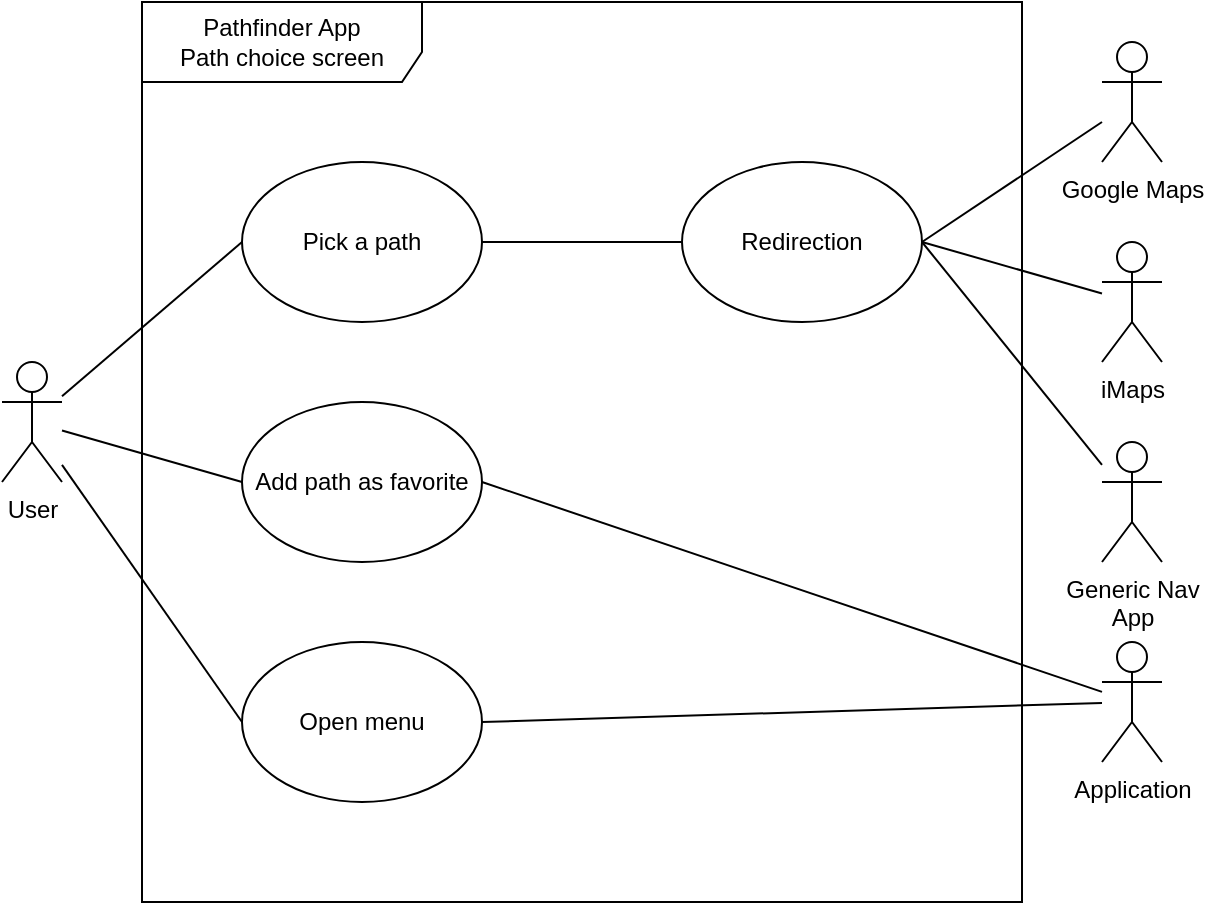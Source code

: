 <mxfile version="20.3.0" type="device"><diagram id="7dqODV7IiKMz9Cy7kgi3" name="Page-1"><mxGraphModel dx="2522" dy="857" grid="1" gridSize="10" guides="1" tooltips="1" connect="1" arrows="1" fold="1" page="1" pageScale="1" pageWidth="1100" pageHeight="850" math="0" shadow="0"><root><mxCell id="0"/><mxCell id="1" parent="0"/><mxCell id="KXE_UqnRFjBk1JG5NTwC-1" value="Pathfinder App&lt;br&gt;Path choice screen" style="shape=umlFrame;whiteSpace=wrap;html=1;width=140;height=40;" vertex="1" parent="1"><mxGeometry x="-960" y="30" width="440" height="450" as="geometry"/></mxCell><mxCell id="KXE_UqnRFjBk1JG5NTwC-4" style="edgeStyle=none;rounded=0;orthogonalLoop=1;jettySize=auto;html=1;entryX=0;entryY=0.5;entryDx=0;entryDy=0;endArrow=none;endFill=0;" edge="1" parent="1" source="KXE_UqnRFjBk1JG5NTwC-5" target="KXE_UqnRFjBk1JG5NTwC-10"><mxGeometry relative="1" as="geometry"/></mxCell><mxCell id="KXE_UqnRFjBk1JG5NTwC-22" style="rounded=0;orthogonalLoop=1;jettySize=auto;html=1;entryX=0;entryY=0.5;entryDx=0;entryDy=0;endArrow=none;endFill=0;" edge="1" parent="1" source="KXE_UqnRFjBk1JG5NTwC-5" target="KXE_UqnRFjBk1JG5NTwC-20"><mxGeometry relative="1" as="geometry"/></mxCell><mxCell id="KXE_UqnRFjBk1JG5NTwC-24" style="edgeStyle=none;rounded=0;orthogonalLoop=1;jettySize=auto;html=1;entryX=0;entryY=0.5;entryDx=0;entryDy=0;endArrow=none;endFill=0;" edge="1" parent="1" source="KXE_UqnRFjBk1JG5NTwC-5" target="KXE_UqnRFjBk1JG5NTwC-23"><mxGeometry relative="1" as="geometry"/></mxCell><mxCell id="KXE_UqnRFjBk1JG5NTwC-5" value="User" style="shape=umlActor;verticalLabelPosition=bottom;verticalAlign=top;html=1;outlineConnect=0;" vertex="1" parent="1"><mxGeometry x="-1030" y="210" width="30" height="60" as="geometry"/></mxCell><mxCell id="KXE_UqnRFjBk1JG5NTwC-28" style="edgeStyle=none;rounded=0;orthogonalLoop=1;jettySize=auto;html=1;entryX=1;entryY=0.5;entryDx=0;entryDy=0;endArrow=none;endFill=0;" edge="1" parent="1" source="KXE_UqnRFjBk1JG5NTwC-8" target="KXE_UqnRFjBk1JG5NTwC-20"><mxGeometry relative="1" as="geometry"/></mxCell><mxCell id="KXE_UqnRFjBk1JG5NTwC-29" style="edgeStyle=none;rounded=0;orthogonalLoop=1;jettySize=auto;html=1;entryX=1;entryY=0.5;entryDx=0;entryDy=0;endArrow=none;endFill=0;" edge="1" parent="1" source="KXE_UqnRFjBk1JG5NTwC-8" target="KXE_UqnRFjBk1JG5NTwC-23"><mxGeometry relative="1" as="geometry"/></mxCell><mxCell id="KXE_UqnRFjBk1JG5NTwC-8" value="Application" style="shape=umlActor;verticalLabelPosition=bottom;verticalAlign=top;html=1;outlineConnect=0;fillColor=none;" vertex="1" parent="1"><mxGeometry x="-480" y="350" width="30" height="60" as="geometry"/></mxCell><mxCell id="KXE_UqnRFjBk1JG5NTwC-26" style="edgeStyle=none;rounded=0;orthogonalLoop=1;jettySize=auto;html=1;entryX=0;entryY=0.5;entryDx=0;entryDy=0;endArrow=none;endFill=0;" edge="1" parent="1" source="KXE_UqnRFjBk1JG5NTwC-10" target="KXE_UqnRFjBk1JG5NTwC-25"><mxGeometry relative="1" as="geometry"/></mxCell><mxCell id="KXE_UqnRFjBk1JG5NTwC-10" value="Pick a path" style="ellipse;whiteSpace=wrap;html=1;fillColor=none;" vertex="1" parent="1"><mxGeometry x="-910" y="110" width="120" height="80" as="geometry"/></mxCell><mxCell id="KXE_UqnRFjBk1JG5NTwC-20" value="Add path as favorite" style="ellipse;whiteSpace=wrap;html=1;fillColor=none;" vertex="1" parent="1"><mxGeometry x="-910" y="230" width="120" height="80" as="geometry"/></mxCell><mxCell id="KXE_UqnRFjBk1JG5NTwC-23" value="Open menu" style="ellipse;whiteSpace=wrap;html=1;fillColor=none;" vertex="1" parent="1"><mxGeometry x="-910" y="350" width="120" height="80" as="geometry"/></mxCell><mxCell id="KXE_UqnRFjBk1JG5NTwC-25" value="Redirection" style="ellipse;whiteSpace=wrap;html=1;fillColor=none;" vertex="1" parent="1"><mxGeometry x="-690" y="110" width="120" height="80" as="geometry"/></mxCell><mxCell id="KXE_UqnRFjBk1JG5NTwC-34" style="edgeStyle=none;rounded=0;orthogonalLoop=1;jettySize=auto;html=1;entryX=1;entryY=0.5;entryDx=0;entryDy=0;endArrow=none;endFill=0;" edge="1" parent="1" source="KXE_UqnRFjBk1JG5NTwC-30" target="KXE_UqnRFjBk1JG5NTwC-25"><mxGeometry relative="1" as="geometry"/></mxCell><mxCell id="KXE_UqnRFjBk1JG5NTwC-30" value="Google Maps" style="shape=umlActor;verticalLabelPosition=bottom;verticalAlign=top;html=1;outlineConnect=0;fillColor=none;" vertex="1" parent="1"><mxGeometry x="-480" y="50" width="30" height="60" as="geometry"/></mxCell><mxCell id="KXE_UqnRFjBk1JG5NTwC-35" style="edgeStyle=none;rounded=0;orthogonalLoop=1;jettySize=auto;html=1;entryX=1;entryY=0.5;entryDx=0;entryDy=0;endArrow=none;endFill=0;" edge="1" parent="1" source="KXE_UqnRFjBk1JG5NTwC-31" target="KXE_UqnRFjBk1JG5NTwC-25"><mxGeometry relative="1" as="geometry"/></mxCell><mxCell id="KXE_UqnRFjBk1JG5NTwC-31" value="iMaps" style="shape=umlActor;verticalLabelPosition=bottom;verticalAlign=top;html=1;outlineConnect=0;fillColor=none;" vertex="1" parent="1"><mxGeometry x="-480" y="150" width="30" height="60" as="geometry"/></mxCell><mxCell id="KXE_UqnRFjBk1JG5NTwC-36" style="edgeStyle=none;rounded=0;orthogonalLoop=1;jettySize=auto;html=1;endArrow=none;endFill=0;" edge="1" parent="1" source="KXE_UqnRFjBk1JG5NTwC-32"><mxGeometry relative="1" as="geometry"><mxPoint x="-570" y="150" as="targetPoint"/></mxGeometry></mxCell><mxCell id="KXE_UqnRFjBk1JG5NTwC-32" value="Generic Nav&lt;br&gt;App" style="shape=umlActor;verticalLabelPosition=bottom;verticalAlign=top;html=1;outlineConnect=0;fillColor=none;" vertex="1" parent="1"><mxGeometry x="-480" y="250" width="30" height="60" as="geometry"/></mxCell></root></mxGraphModel></diagram></mxfile>